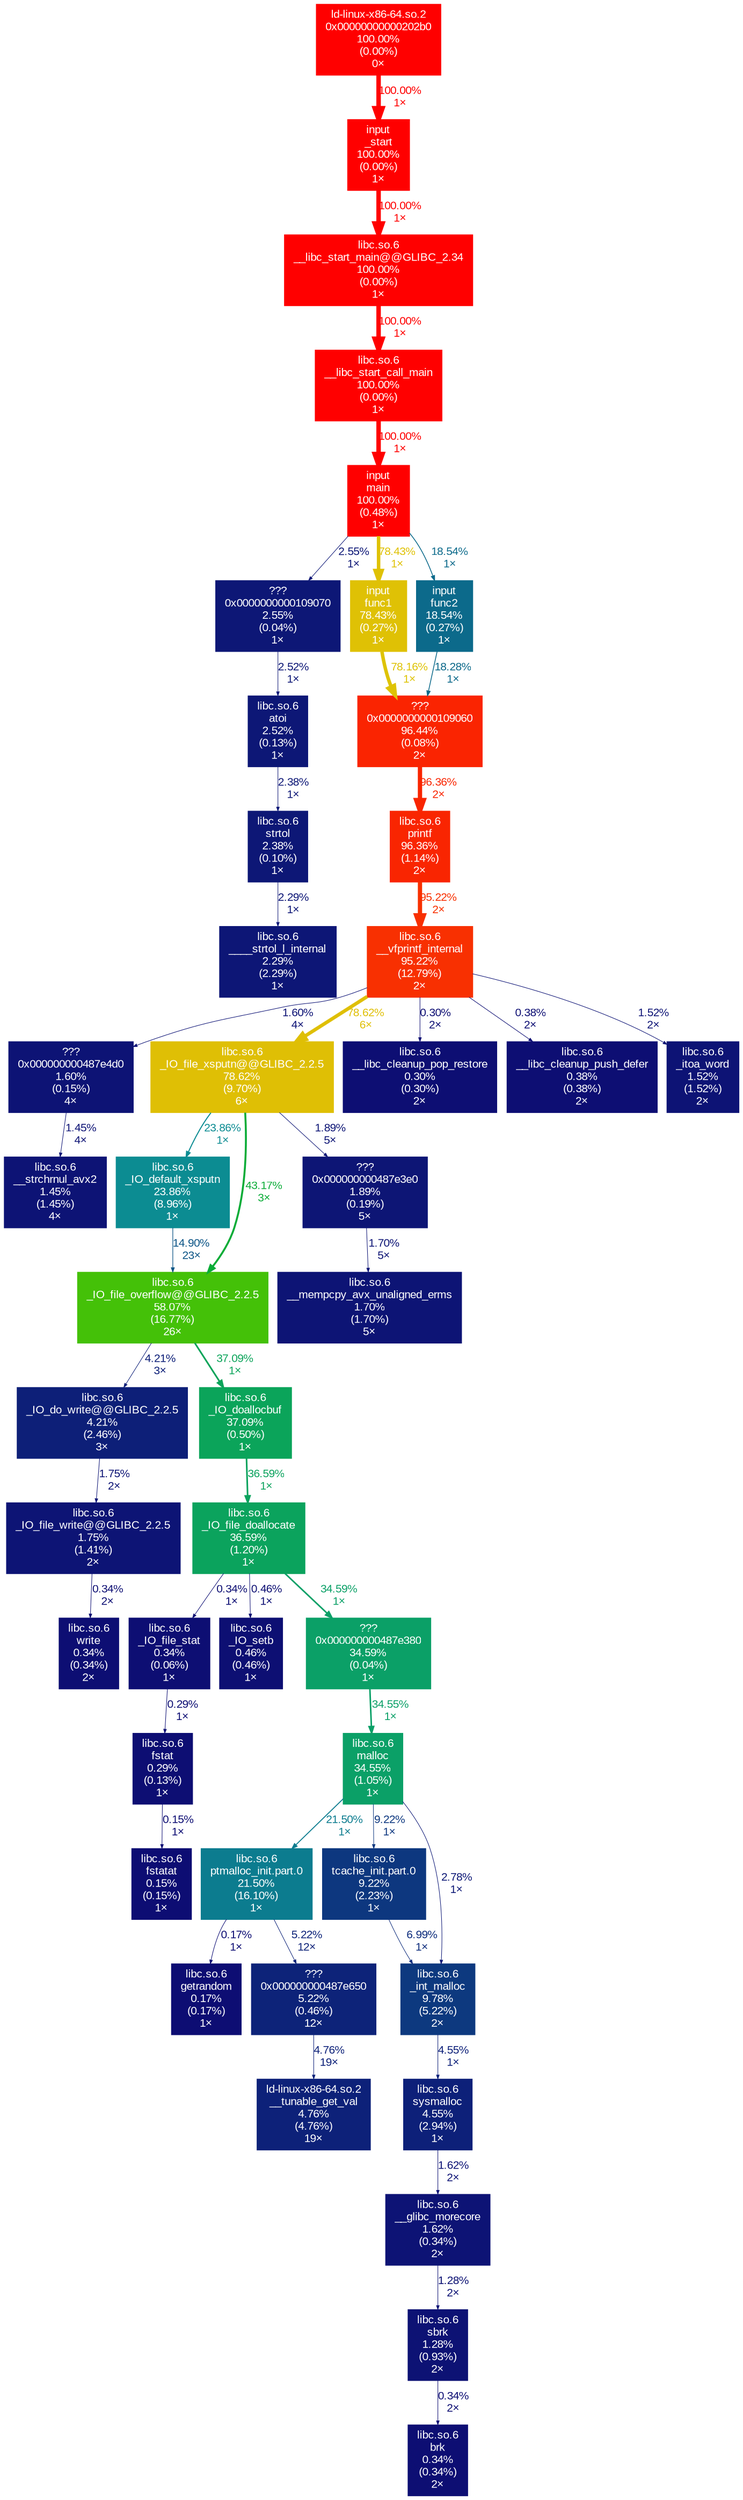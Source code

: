 digraph {
	graph [fontname=Arial, nodesep=0.125, ranksep=0.25];
	node [fontcolor=white, fontname=Arial, height=0, shape=box, style=filled, width=0];
	edge [fontname=Arial];
	"0x00000000000202b0" [color="#ff0000", fontcolor="#ffffff", fontsize="10.00", label="ld-linux-x86-64.so.2\n0x00000000000202b0\n100.00%\n(0.00%)\n0×"];
	"0x00000000000202b0" -> "_start" [arrowsize="1.00", color="#ff0000", fontcolor="#ff0000", fontsize="10.00", label="100.00%\n1×", labeldistance="4.00", penwidth="4.00"];
	"0x0000000000109060" [color="#fa2401", fontcolor="#ffffff", fontsize="10.00", label="???\n0x0000000000109060\n96.44%\n(0.08%)\n2×"];
	"0x0000000000109060" -> printf [arrowsize="0.98", color="#f92501", fontcolor="#f92501", fontsize="10.00", label="96.36%\n2×", labeldistance="3.85", penwidth="3.85"];
	"0x0000000000109070" [color="#0d1776", fontcolor="#ffffff", fontsize="10.00", label="???\n0x0000000000109070\n2.55%\n(0.04%)\n1×"];
	"0x0000000000109070" -> atoi [arrowsize="0.35", color="#0d1776", fontcolor="#0d1776", fontsize="10.00", label="2.52%\n1×", labeldistance="0.50", penwidth="0.50"];
	"0x000000000487e380" [color="#0ba067", fontcolor="#ffffff", fontsize="10.00", label="???\n0x000000000487e380\n34.59%\n(0.04%)\n1×"];
	"0x000000000487e380" -> malloc [arrowsize="0.59", color="#0ba067", fontcolor="#0ba067", fontsize="10.00", label="34.55%\n1×", labeldistance="1.38", penwidth="1.38"];
	"0x000000000487e3e0" [color="#0d1575", fontcolor="#ffffff", fontsize="10.00", label="???\n0x000000000487e3e0\n1.89%\n(0.19%)\n5×"];
	"0x000000000487e3e0" -> "__mempcpy_avx_unaligned_erms" [arrowsize="0.35", color="#0d1475", fontcolor="#0d1475", fontsize="10.00", label="1.70%\n5×", labeldistance="0.50", penwidth="0.50"];
	"0x000000000487e4d0" [color="#0d1375", fontcolor="#ffffff", fontsize="10.00", label="???\n0x000000000487e4d0\n1.60%\n(0.15%)\n4×"];
	"0x000000000487e4d0" -> "__strchrnul_avx2" [arrowsize="0.35", color="#0d1375", fontcolor="#0d1375", fontsize="10.00", label="1.45%\n4×", labeldistance="0.50", penwidth="0.50"];
	"0x000000000487e650" [color="#0d2379", fontcolor="#ffffff", fontsize="10.00", label="???\n0x000000000487e650\n5.22%\n(0.46%)\n12×"];
	"0x000000000487e650" -> "__tunable_get_val" [arrowsize="0.35", color="#0d2179", fontcolor="#0d2179", fontsize="10.00", label="4.76%\n19×", labeldistance="0.50", penwidth="0.50"];
	"_IO_default_xsputn" [color="#0c8c92", fontcolor="#ffffff", fontsize="10.00", label="libc.so.6\n_IO_default_xsputn\n23.86%\n(8.96%)\n1×"];
	"_IO_default_xsputn" -> "_IO_file_overflow@@GLIBC_2.2.5" [arrowsize="0.39", color="#0c5586", fontcolor="#0c5586", fontsize="10.00", label="14.90%\n23×", labeldistance="0.60", penwidth="0.60"];
	"_IO_do_write@@GLIBC_2.2.5" [color="#0d1f78", fontcolor="#ffffff", fontsize="10.00", label="libc.so.6\n_IO_do_write@@GLIBC_2.2.5\n4.21%\n(2.46%)\n3×"];
	"_IO_do_write@@GLIBC_2.2.5" -> "_IO_file_write@@GLIBC_2.2.5" [arrowsize="0.35", color="#0d1475", fontcolor="#0d1475", fontsize="10.00", label="1.75%\n2×", labeldistance="0.50", penwidth="0.50"];
	"_IO_doallocbuf" [color="#0ba45a", fontcolor="#ffffff", fontsize="10.00", label="libc.so.6\n_IO_doallocbuf\n37.09%\n(0.50%)\n1×"];
	"_IO_doallocbuf" -> "_IO_file_doallocate" [arrowsize="0.60", color="#0ba35d", fontcolor="#0ba35d", fontsize="10.00", label="36.59%\n1×", labeldistance="1.46", penwidth="1.46"];
	"_IO_file_doallocate" [color="#0ba35d", fontcolor="#ffffff", fontsize="10.00", label="libc.so.6\n_IO_file_doallocate\n36.59%\n(1.20%)\n1×"];
	"_IO_file_doallocate" -> "0x000000000487e380" [arrowsize="0.59", color="#0ba067", fontcolor="#0ba067", fontsize="10.00", label="34.59%\n1×", labeldistance="1.38", penwidth="1.38"];
	"_IO_file_doallocate" -> "_IO_file_stat" [arrowsize="0.35", color="#0d0e73", fontcolor="#0d0e73", fontsize="10.00", label="0.34%\n1×", labeldistance="0.50", penwidth="0.50"];
	"_IO_file_doallocate" -> "_IO_setb" [arrowsize="0.35", color="#0d0f73", fontcolor="#0d0f73", fontsize="10.00", label="0.46%\n1×", labeldistance="0.50", penwidth="0.50"];
	"_IO_file_overflow@@GLIBC_2.2.5" [color="#44c108", fontcolor="#ffffff", fontsize="10.00", label="libc.so.6\n_IO_file_overflow@@GLIBC_2.2.5\n58.07%\n(16.77%)\n26×"];
	"_IO_file_overflow@@GLIBC_2.2.5" -> "_IO_do_write@@GLIBC_2.2.5" [arrowsize="0.35", color="#0d1f78", fontcolor="#0d1f78", fontsize="10.00", label="4.21%\n3×", labeldistance="0.50", penwidth="0.50"];
	"_IO_file_overflow@@GLIBC_2.2.5" -> "_IO_doallocbuf" [arrowsize="0.61", color="#0ba45a", fontcolor="#0ba45a", fontsize="10.00", label="37.09%\n1×", labeldistance="1.48", penwidth="1.48"];
	"_IO_file_stat" [color="#0d0e73", fontcolor="#ffffff", fontsize="10.00", label="libc.so.6\n_IO_file_stat\n0.34%\n(0.06%)\n1×"];
	"_IO_file_stat" -> fstat [arrowsize="0.35", color="#0d0e73", fontcolor="#0d0e73", fontsize="10.00", label="0.29%\n1×", labeldistance="0.50", penwidth="0.50"];
	"_IO_file_write@@GLIBC_2.2.5" [color="#0d1475", fontcolor="#ffffff", fontsize="10.00", label="libc.so.6\n_IO_file_write@@GLIBC_2.2.5\n1.75%\n(1.41%)\n2×"];
	"_IO_file_write@@GLIBC_2.2.5" -> write [arrowsize="0.35", color="#0d0e73", fontcolor="#0d0e73", fontsize="10.00", label="0.34%\n2×", labeldistance="0.50", penwidth="0.50"];
	"_IO_file_xsputn@@GLIBC_2.2.5" [color="#dfbf05", fontcolor="#ffffff", fontsize="10.00", label="libc.so.6\n_IO_file_xsputn@@GLIBC_2.2.5\n78.62%\n(9.70%)\n6×"];
	"_IO_file_xsputn@@GLIBC_2.2.5" -> "0x000000000487e3e0" [arrowsize="0.35", color="#0d1575", fontcolor="#0d1575", fontsize="10.00", label="1.89%\n5×", labeldistance="0.50", penwidth="0.50"];
	"_IO_file_xsputn@@GLIBC_2.2.5" -> "_IO_default_xsputn" [arrowsize="0.49", color="#0c8c92", fontcolor="#0c8c92", fontsize="10.00", label="23.86%\n1×", labeldistance="0.95", penwidth="0.95"];
	"_IO_file_xsputn@@GLIBC_2.2.5" -> "_IO_file_overflow@@GLIBC_2.2.5" [arrowsize="0.66", color="#0aac37", fontcolor="#0aac37", fontsize="10.00", label="43.17%\n3×", labeldistance="1.73", penwidth="1.73"];
	"_IO_setb" [color="#0d0f73", fontcolor="#ffffff", fontsize="10.00", label="libc.so.6\n_IO_setb\n0.46%\n(0.46%)\n1×"];
	"____strtol_l_internal" [color="#0d1676", fontcolor="#ffffff", fontsize="10.00", label="libc.so.6\n____strtol_l_internal\n2.29%\n(2.29%)\n1×"];
	"__glibc_morecore" [color="#0d1375", fontcolor="#ffffff", fontsize="10.00", label="libc.so.6\n__glibc_morecore\n1.62%\n(0.34%)\n2×"];
	"__glibc_morecore" -> sbrk [arrowsize="0.35", color="#0d1274", fontcolor="#0d1274", fontsize="10.00", label="1.28%\n2×", labeldistance="0.50", penwidth="0.50"];
	"__libc_cleanup_pop_restore" [color="#0d0e73", fontcolor="#ffffff", fontsize="10.00", label="libc.so.6\n__libc_cleanup_pop_restore\n0.30%\n(0.30%)\n2×"];
	"__libc_cleanup_push_defer" [color="#0d0e73", fontcolor="#ffffff", fontsize="10.00", label="libc.so.6\n__libc_cleanup_push_defer\n0.38%\n(0.38%)\n2×"];
	"__libc_start_call_main" [color="#ff0000", fontcolor="#ffffff", fontsize="10.00", label="libc.so.6\n__libc_start_call_main\n100.00%\n(0.00%)\n1×"];
	"__libc_start_call_main" -> main [arrowsize="1.00", color="#ff0000", fontcolor="#ff0000", fontsize="10.00", label="100.00%\n1×", labeldistance="4.00", penwidth="4.00"];
	"__libc_start_main@@GLIBC_2.34" [color="#ff0000", fontcolor="#ffffff", fontsize="10.00", label="libc.so.6\n__libc_start_main@@GLIBC_2.34\n100.00%\n(0.00%)\n1×"];
	"__libc_start_main@@GLIBC_2.34" -> "__libc_start_call_main" [arrowsize="1.00", color="#ff0000", fontcolor="#ff0000", fontsize="10.00", label="100.00%\n1×", labeldistance="4.00", penwidth="4.00"];
	"__mempcpy_avx_unaligned_erms" [color="#0d1475", fontcolor="#ffffff", fontsize="10.00", label="libc.so.6\n__mempcpy_avx_unaligned_erms\n1.70%\n(1.70%)\n5×"];
	"__strchrnul_avx2" [color="#0d1375", fontcolor="#ffffff", fontsize="10.00", label="libc.so.6\n__strchrnul_avx2\n1.45%\n(1.45%)\n4×"];
	"__tunable_get_val" [color="#0d2179", fontcolor="#ffffff", fontsize="10.00", label="ld-linux-x86-64.so.2\n__tunable_get_val\n4.76%\n(4.76%)\n19×"];
	"__vfprintf_internal" [color="#f83001", fontcolor="#ffffff", fontsize="10.00", label="libc.so.6\n__vfprintf_internal\n95.22%\n(12.79%)\n2×"];
	"__vfprintf_internal" -> "0x000000000487e4d0" [arrowsize="0.35", color="#0d1375", fontcolor="#0d1375", fontsize="10.00", label="1.60%\n4×", labeldistance="0.50", penwidth="0.50"];
	"__vfprintf_internal" -> "_IO_file_xsputn@@GLIBC_2.2.5" [arrowsize="0.89", color="#dfbf05", fontcolor="#dfbf05", fontsize="10.00", label="78.62%\n6×", labeldistance="3.14", penwidth="3.14"];
	"__vfprintf_internal" -> "__libc_cleanup_pop_restore" [arrowsize="0.35", color="#0d0e73", fontcolor="#0d0e73", fontsize="10.00", label="0.30%\n2×", labeldistance="0.50", penwidth="0.50"];
	"__vfprintf_internal" -> "__libc_cleanup_push_defer" [arrowsize="0.35", color="#0d0e73", fontcolor="#0d0e73", fontsize="10.00", label="0.38%\n2×", labeldistance="0.50", penwidth="0.50"];
	"__vfprintf_internal" -> "_itoa_word" [arrowsize="0.35", color="#0d1375", fontcolor="#0d1375", fontsize="10.00", label="1.52%\n2×", labeldistance="0.50", penwidth="0.50"];
	"_int_malloc" [color="#0d397f", fontcolor="#ffffff", fontsize="10.00", label="libc.so.6\n_int_malloc\n9.78%\n(5.22%)\n2×"];
	"_int_malloc" -> sysmalloc [arrowsize="0.35", color="#0d2079", fontcolor="#0d2079", fontsize="10.00", label="4.55%\n1×", labeldistance="0.50", penwidth="0.50"];
	"_itoa_word" [color="#0d1375", fontcolor="#ffffff", fontsize="10.00", label="libc.so.6\n_itoa_word\n1.52%\n(1.52%)\n2×"];
	"_start" [color="#ff0000", fontcolor="#ffffff", fontsize="10.00", label="input\n_start\n100.00%\n(0.00%)\n1×"];
	"_start" -> "__libc_start_main@@GLIBC_2.34" [arrowsize="1.00", color="#ff0000", fontcolor="#ff0000", fontsize="10.00", label="100.00%\n1×", labeldistance="4.00", penwidth="4.00"];
	atoi [color="#0d1776", fontcolor="#ffffff", fontsize="10.00", label="libc.so.6\natoi\n2.52%\n(0.13%)\n1×"];
	atoi -> strtol [arrowsize="0.35", color="#0d1776", fontcolor="#0d1776", fontsize="10.00", label="2.38%\n1×", labeldistance="0.50", penwidth="0.50"];
	brk [color="#0d0e73", fontcolor="#ffffff", fontsize="10.00", label="libc.so.6\nbrk\n0.34%\n(0.34%)\n2×"];
	fstat [color="#0d0e73", fontcolor="#ffffff", fontsize="10.00", label="libc.so.6\nfstat\n0.29%\n(0.13%)\n1×"];
	fstat -> fstatat [arrowsize="0.35", color="#0d0d73", fontcolor="#0d0d73", fontsize="10.00", label="0.15%\n1×", labeldistance="0.50", penwidth="0.50"];
	fstatat [color="#0d0d73", fontcolor="#ffffff", fontsize="10.00", label="libc.so.6\nfstatat\n0.15%\n(0.15%)\n1×"];
	func1 [color="#dfc105", fontcolor="#ffffff", fontsize="10.00", label="input\nfunc1\n78.43%\n(0.27%)\n1×"];
	func1 -> "0x0000000000109060" [arrowsize="0.88", color="#dec305", fontcolor="#dec305", fontsize="10.00", label="78.16%\n1×", labeldistance="3.13", penwidth="3.13"];
	func2 [color="#0c6a8b", fontcolor="#ffffff", fontsize="10.00", label="input\nfunc2\n18.54%\n(0.27%)\n1×"];
	func2 -> "0x0000000000109060" [arrowsize="0.43", color="#0c698a", fontcolor="#0c698a", fontsize="10.00", label="18.28%\n1×", labeldistance="0.73", penwidth="0.73"];
	getrandom [color="#0d0d73", fontcolor="#ffffff", fontsize="10.00", label="libc.so.6\ngetrandom\n0.17%\n(0.17%)\n1×"];
	main [color="#ff0000", fontcolor="#ffffff", fontsize="10.00", label="input\nmain\n100.00%\n(0.48%)\n1×"];
	main -> "0x0000000000109070" [arrowsize="0.35", color="#0d1776", fontcolor="#0d1776", fontsize="10.00", label="2.55%\n1×", labeldistance="0.50", penwidth="0.50"];
	main -> func1 [arrowsize="0.89", color="#dfc105", fontcolor="#dfc105", fontsize="10.00", label="78.43%\n1×", labeldistance="3.14", penwidth="3.14"];
	main -> func2 [arrowsize="0.43", color="#0c6a8b", fontcolor="#0c6a8b", fontsize="10.00", label="18.54%\n1×", labeldistance="0.74", penwidth="0.74"];
	malloc [color="#0ba067", fontcolor="#ffffff", fontsize="10.00", label="libc.so.6\nmalloc\n34.55%\n(1.05%)\n1×"];
	malloc -> "_int_malloc" [arrowsize="0.35", color="#0d1876", fontcolor="#0d1876", fontsize="10.00", label="2.78%\n1×", labeldistance="0.50", penwidth="0.50"];
	malloc -> "ptmalloc_init.part.0" [arrowsize="0.46", color="#0c7c8f", fontcolor="#0c7c8f", fontsize="10.00", label="21.50%\n1×", labeldistance="0.86", penwidth="0.86"];
	malloc -> "tcache_init.part.0" [arrowsize="0.35", color="#0d377f", fontcolor="#0d377f", fontsize="10.00", label="9.22%\n1×", labeldistance="0.50", penwidth="0.50"];
	printf [color="#f92501", fontcolor="#ffffff", fontsize="10.00", label="libc.so.6\nprintf\n96.36%\n(1.14%)\n2×"];
	printf -> "__vfprintf_internal" [arrowsize="0.98", color="#f83001", fontcolor="#f83001", fontsize="10.00", label="95.22%\n2×", labeldistance="3.81", penwidth="3.81"];
	"ptmalloc_init.part.0" [color="#0c7c8f", fontcolor="#ffffff", fontsize="10.00", label="libc.so.6\nptmalloc_init.part.0\n21.50%\n(16.10%)\n1×"];
	"ptmalloc_init.part.0" -> "0x000000000487e650" [arrowsize="0.35", color="#0d2379", fontcolor="#0d2379", fontsize="10.00", label="5.22%\n12×", labeldistance="0.50", penwidth="0.50"];
	"ptmalloc_init.part.0" -> getrandom [arrowsize="0.35", color="#0d0d73", fontcolor="#0d0d73", fontsize="10.00", label="0.17%\n1×", labeldistance="0.50", penwidth="0.50"];
	sbrk [color="#0d1274", fontcolor="#ffffff", fontsize="10.00", label="libc.so.6\nsbrk\n1.28%\n(0.93%)\n2×"];
	sbrk -> brk [arrowsize="0.35", color="#0d0e73", fontcolor="#0d0e73", fontsize="10.00", label="0.34%\n2×", labeldistance="0.50", penwidth="0.50"];
	strtol [color="#0d1776", fontcolor="#ffffff", fontsize="10.00", label="libc.so.6\nstrtol\n2.38%\n(0.10%)\n1×"];
	strtol -> "____strtol_l_internal" [arrowsize="0.35", color="#0d1676", fontcolor="#0d1676", fontsize="10.00", label="2.29%\n1×", labeldistance="0.50", penwidth="0.50"];
	sysmalloc [color="#0d2079", fontcolor="#ffffff", fontsize="10.00", label="libc.so.6\nsysmalloc\n4.55%\n(2.94%)\n1×"];
	sysmalloc -> "__glibc_morecore" [arrowsize="0.35", color="#0d1375", fontcolor="#0d1375", fontsize="10.00", label="1.62%\n2×", labeldistance="0.50", penwidth="0.50"];
	"tcache_init.part.0" [color="#0d377f", fontcolor="#ffffff", fontsize="10.00", label="libc.so.6\ntcache_init.part.0\n9.22%\n(2.23%)\n1×"];
	"tcache_init.part.0" -> "_int_malloc" [arrowsize="0.35", color="#0d2c7c", fontcolor="#0d2c7c", fontsize="10.00", label="6.99%\n1×", labeldistance="0.50", penwidth="0.50"];
	write [color="#0d0e73", fontcolor="#ffffff", fontsize="10.00", label="libc.so.6\nwrite\n0.34%\n(0.34%)\n2×"];
}

